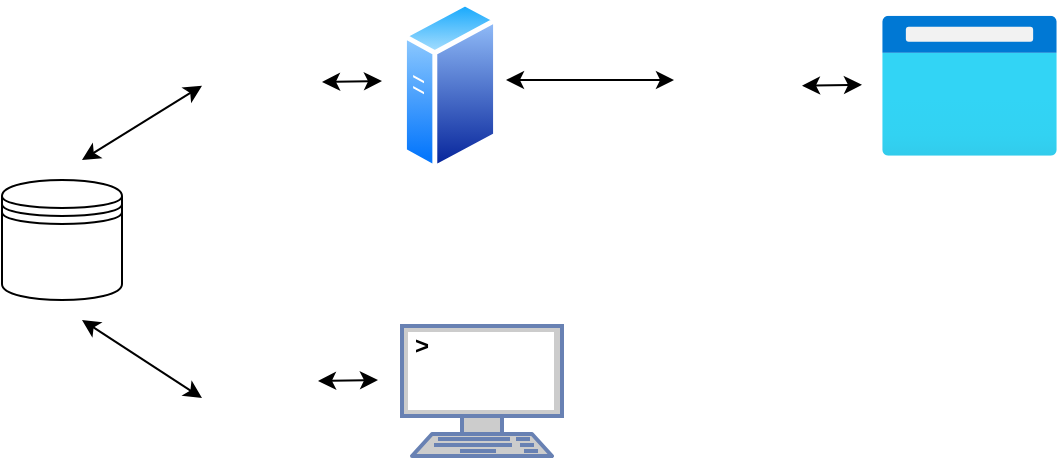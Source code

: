 <mxfile version="13.8.0" type="device"><diagram id="7mXe7gBFRTR9XkD8qt-l" name="Page-1"><mxGraphModel dx="786" dy="523" grid="1" gridSize="10" guides="1" tooltips="1" connect="1" arrows="1" fold="1" page="1" pageScale="1" pageWidth="827" pageHeight="1169" math="0" shadow="0"><root><mxCell id="0"/><mxCell id="1" parent="0"/><mxCell id="Yp2Bh5_dKsscmlr0h925-1" value="" style="shape=datastore;whiteSpace=wrap;html=1;" vertex="1" parent="1"><mxGeometry x="120" y="210" width="60" height="60" as="geometry"/></mxCell><mxCell id="Yp2Bh5_dKsscmlr0h925-2" value="" style="fontColor=#0066CC;verticalAlign=top;verticalLabelPosition=bottom;labelPosition=center;align=center;html=1;outlineConnect=0;fillColor=#CCCCCC;strokeColor=#6881B3;gradientColor=none;gradientDirection=north;strokeWidth=2;shape=mxgraph.networks.terminal;" vertex="1" parent="1"><mxGeometry x="320" y="283" width="80" height="65" as="geometry"/></mxCell><mxCell id="Yp2Bh5_dKsscmlr0h925-3" value="" style="aspect=fixed;html=1;points=[];align=center;image;fontSize=12;image=img/lib/azure2/general/Browser.svg;" vertex="1" parent="1"><mxGeometry x="560" y="127.86" width="87.5" height="70" as="geometry"/></mxCell><mxCell id="Yp2Bh5_dKsscmlr0h925-4" value="" style="aspect=fixed;perimeter=ellipsePerimeter;html=1;align=center;shadow=0;dashed=0;spacingTop=3;image;image=img/lib/active_directory/generic_server.svg;" vertex="1" parent="1"><mxGeometry x="320" y="120" width="48" height="85.72" as="geometry"/></mxCell><mxCell id="Yp2Bh5_dKsscmlr0h925-5" value="" style="shape=image;html=1;verticalAlign=top;verticalLabelPosition=bottom;labelBackgroundColor=#ffffff;imageAspect=0;aspect=fixed;image=https://cdn4.iconfinder.com/data/icons/education-free/512/education-school-learn-study-11-128.png" vertex="1" parent="1"><mxGeometry x="220" y="290" width="58" height="58" as="geometry"/></mxCell><mxCell id="Yp2Bh5_dKsscmlr0h925-6" value="" style="shape=image;html=1;verticalAlign=top;verticalLabelPosition=bottom;labelBackgroundColor=#ffffff;imageAspect=0;aspect=fixed;image=https://cdn4.iconfinder.com/data/icons/education-free/512/education-school-learn-study-11-128.png" vertex="1" parent="1"><mxGeometry x="220" y="133.86" width="58" height="58" as="geometry"/></mxCell><mxCell id="Yp2Bh5_dKsscmlr0h925-7" value="" style="shape=image;html=1;verticalAlign=top;verticalLabelPosition=bottom;labelBackgroundColor=#ffffff;imageAspect=0;aspect=fixed;image=https://cdn4.iconfinder.com/data/icons/education-free/512/education-school-learn-study-11-128.png" vertex="1" parent="1"><mxGeometry x="460" y="139.86" width="58" height="58" as="geometry"/></mxCell><mxCell id="Yp2Bh5_dKsscmlr0h925-8" value="" style="endArrow=classic;startArrow=classic;html=1;" edge="1" parent="1"><mxGeometry width="50" height="50" relative="1" as="geometry"><mxPoint x="520" y="162.86" as="sourcePoint"/><mxPoint x="550" y="162.36" as="targetPoint"/></mxGeometry></mxCell><mxCell id="Yp2Bh5_dKsscmlr0h925-10" value="" style="endArrow=classic;startArrow=classic;html=1;" edge="1" parent="1"><mxGeometry width="50" height="50" relative="1" as="geometry"><mxPoint x="280" y="161" as="sourcePoint"/><mxPoint x="310" y="160.5" as="targetPoint"/></mxGeometry></mxCell><mxCell id="Yp2Bh5_dKsscmlr0h925-11" value="" style="endArrow=classic;startArrow=classic;html=1;" edge="1" parent="1"><mxGeometry width="50" height="50" relative="1" as="geometry"><mxPoint x="278" y="310.5" as="sourcePoint"/><mxPoint x="308" y="310" as="targetPoint"/></mxGeometry></mxCell><mxCell id="Yp2Bh5_dKsscmlr0h925-14" value="" style="endArrow=classic;startArrow=classic;html=1;entryX=0;entryY=0.5;entryDx=0;entryDy=0;" edge="1" parent="1" target="Yp2Bh5_dKsscmlr0h925-6"><mxGeometry width="50" height="50" relative="1" as="geometry"><mxPoint x="160" y="200" as="sourcePoint"/><mxPoint x="200" y="160" as="targetPoint"/></mxGeometry></mxCell><mxCell id="Yp2Bh5_dKsscmlr0h925-15" value="" style="endArrow=classic;startArrow=classic;html=1;entryX=0;entryY=0.5;entryDx=0;entryDy=0;" edge="1" parent="1" target="Yp2Bh5_dKsscmlr0h925-5"><mxGeometry width="50" height="50" relative="1" as="geometry"><mxPoint x="160" y="280" as="sourcePoint"/><mxPoint x="200" y="320" as="targetPoint"/></mxGeometry></mxCell><mxCell id="Yp2Bh5_dKsscmlr0h925-16" value="" style="endArrow=classic;startArrow=classic;html=1;" edge="1" parent="1"><mxGeometry width="50" height="50" relative="1" as="geometry"><mxPoint x="372" y="160" as="sourcePoint"/><mxPoint x="456" y="160" as="targetPoint"/></mxGeometry></mxCell><mxCell id="Yp2Bh5_dKsscmlr0h925-17" value="&lt;b&gt;&amp;gt;&lt;/b&gt;" style="text;html=1;strokeColor=none;fillColor=none;align=center;verticalAlign=middle;whiteSpace=wrap;rounded=0;" vertex="1" parent="1"><mxGeometry x="310" y="283" width="40" height="20" as="geometry"/></mxCell></root></mxGraphModel></diagram></mxfile>